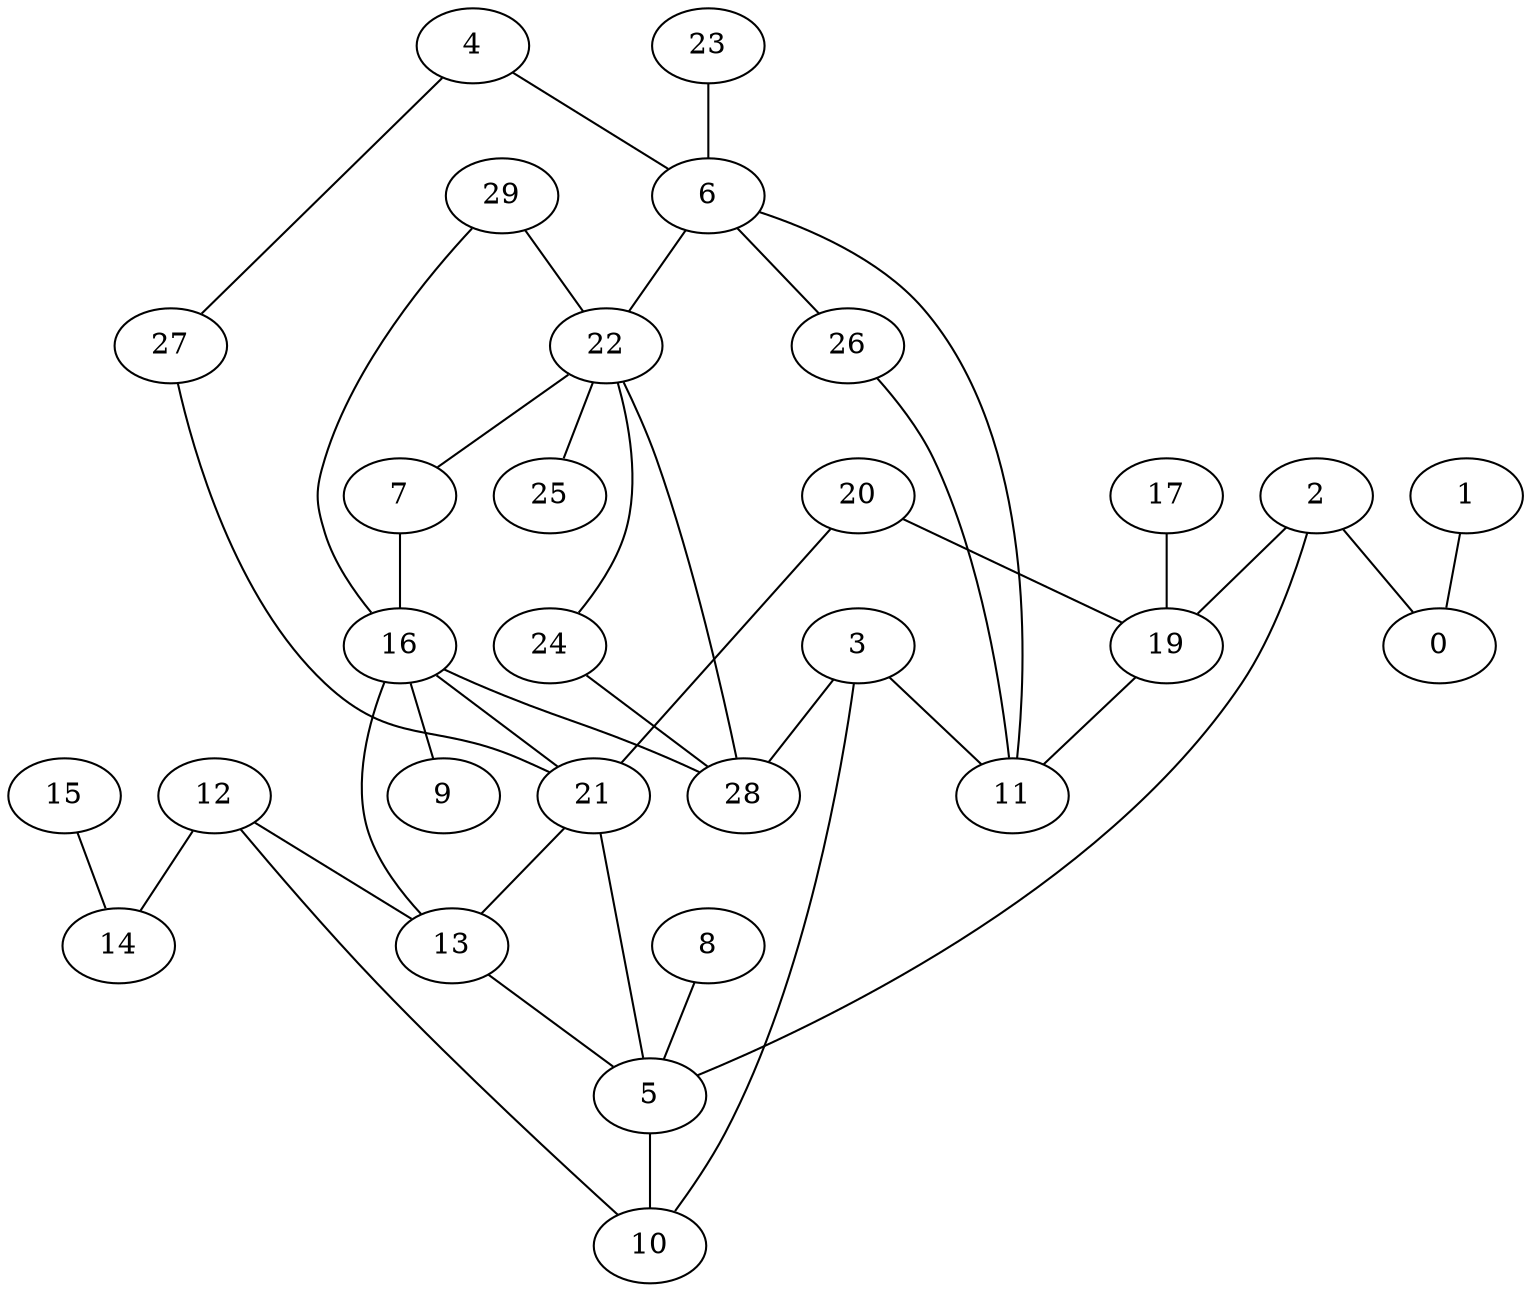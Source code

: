 graph{
   15 -- 14;
   16 -- 21;
   13 -- 5;
   2 -- 19;
   4 -- 6;
   24 -- 28;
   16 -- 9;
   12 -- 10;
   3 -- 11;
   12 -- 14;
   23 -- 6;
   22 -- 7;
   21 -- 5;
   6 -- 26;
   2 -- 5;
   17 -- 19;
   20 -- 21;
   29 -- 22;
   1 -- 0;
   12 -- 13;
   7 -- 16;
   16 -- 13;
   26 -- 11;
   22 -- 24;
   4 -- 27;
   3 -- 10;
   21 -- 13;
   29 -- 16;
   27 -- 21;
   5 -- 10;
   20 -- 19;
   6 -- 22;
   16 -- 28;
   6 -- 11;
   22 -- 28;
   3 -- 28;
   8 -- 5;
   2 -- 0;
   22 -- 25;
   19 -- 11;
}